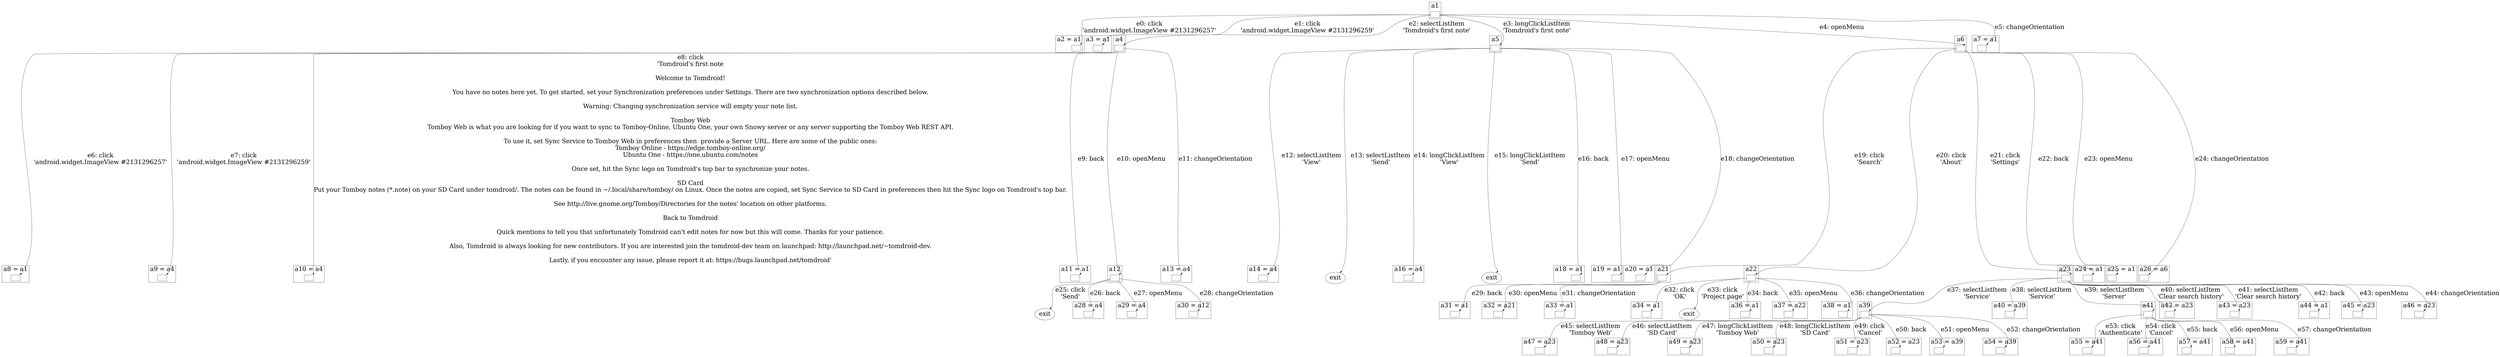 digraph GuiTree {

	graph [nodesep=1, fontsize=36];
	node [fontsize=36];
	edge [fontsize=36, headport=ne];

## Edges

	a1 -> a2 [label="e0: click\n'android.widget.ImageView #2131296257'"];
	a1 -> a3 [label="e1: click\n'android.widget.ImageView #2131296259'"];
	a1 -> a4 [label="e2: selectListItem\n'Tomdroid's first note'"];
	a1 -> a5 [label="e3: longClickListItem\n'Tomdroid's first note'"];
	a1 -> a6 [label="e4: openMenu"];
	a1 -> a7 [label="e5: changeOrientation"];
	a4 -> a8 [label="e6: click\n'android.widget.ImageView #2131296257'"];
	a4 -> a9 [label="e7: click\n'android.widget.ImageView #2131296259'"];
	a4 -> a10 [label="e8: click\n'Tomdroid's first note\n\nWelcome to Tomdroid!\n\nYou have no notes here yet. To get started, set your Synchronization preferences under Settings. There are two synchronization options described below.\n\nWarning: Changing synchronization service will empty your note list.\n\nTomboy Web\nTomboy Web is what you are looking for if you want to sync to Tomboy-Online, Ubuntu One, your own Snowy server or any server supporting the Tomboy Web REST API.\n\nTo use it, set Sync Service to Tomboy Web in preferences then  provide a Server URL. Here are some of the public ones:\nTomboy Online - https://edge.tomboy-online.org/\nUbuntu One - https://one.ubuntu.com/notes\n\nOnce set, hit the Sync logo on Tomdroid's top bar to synchronize your notes.\n\nSD Card\nPut your Tomboy notes (*.note) on your SD Card under tomdroid/. The notes can be found in ~/.local/share/tomboy/ on Linux. Once the notes are copied, set Sync Service to SD Card in preferences then hit the Sync logo on Tomdroid's top bar.\n\nSee http://live.gnome.org/Tomboy/Directories for the notes' location on other platforms.\n\nBack to Tomdroid\n\nQuick mentions to tell you that unfortunately Tomdroid can't edit notes for now but this will come. Thanks for your patience.\n\nAlso, Tomdroid is always looking for new contributors. If you are interested join the tomdroid-dev team on launchpad: http://launchpad.net/~tomdroid-dev.\n\nLastly, if you encounter any issue, please report it at: https://bugs.launchpad.net/tomdroid'"];
	a4 -> a11 [label="e9: back"];
	a4 -> a12 [label="e10: openMenu"];
	a4 -> a13 [label="e11: changeOrientation"];
	a5 -> a14 [label="e12: selectListItem\n'View'"];
	a5 -> a15 [label="e13: selectListItem\n'Send'"];
	a5 -> a16 [label="e14: longClickListItem\n'View'"];
	a5 -> a17 [label="e15: longClickListItem\n'Send'"];
	a5 -> a18 [label="e16: back"];
	a5 -> a19 [label="e17: openMenu"];
	a5 -> a20 [label="e18: changeOrientation"];
	a6 -> a21 [label="e19: click\n'Search'"];
	a6 -> a22 [label="e20: click\n'About'"];
	a6 -> a23 [label="e21: click\n'Settings'"];
	a6 -> a24 [label="e22: back"];
	a6 -> a25 [label="e23: openMenu"];
	a6 -> a26 [label="e24: changeOrientation"];
	a12 -> a27 [label="e25: click\n'Send'"];
	a12 -> a28 [label="e26: back"];
	a12 -> a29 [label="e27: openMenu"];
	a12 -> a30 [label="e28: changeOrientation"];
	a21 -> a31 [label="e29: back"];
	a21 -> a32 [label="e30: openMenu"];
	a21 -> a33 [label="e31: changeOrientation"];
	a22 -> a34 [label="e32: click\n'OK'"];
	a22 -> a35 [label="e33: click\n'Project page'"];
	a22 -> a36 [label="e34: back"];
	a22 -> a37 [label="e35: openMenu"];
	a22 -> a38 [label="e36: changeOrientation"];
	a23 -> a39 [label="e37: selectListItem\n'Service'"];
	a23 -> a40 [label="e38: selectListItem\n'Service'"];
	a23 -> a41 [label="e39: selectListItem\n'Server'"];
	a23 -> a42 [label="e40: selectListItem\n'Clear search history'"];
	a23 -> a43 [label="e41: selectListItem\n'Clear search history'"];
	a23 -> a44 [label="e42: back"];
	a23 -> a45 [label="e43: openMenu"];
	a23 -> a46 [label="e44: changeOrientation"];
	a39 -> a47 [label="e45: selectListItem\n'Tomboy Web'"];
	a39 -> a48 [label="e46: selectListItem\n'SD Card'"];
	a39 -> a49 [label="e47: longClickListItem\n'Tomboy Web'"];
	a39 -> a50 [label="e48: longClickListItem\n'SD Card'"];
	a39 -> a51 [label="e49: click\n'Cancel'"];
	a39 -> a52 [label="e50: back"];
	a39 -> a53 [label="e51: openMenu"];
	a39 -> a54 [label="e52: changeOrientation"];
	a41 -> a55 [label="e53: click\n'Authenticate'"];
	a41 -> a56 [label="e54: click\n'Cancel'"];
	a41 -> a57 [label="e55: back"];
	a41 -> a58 [label="e56: openMenu"];
	a41 -> a59 [label="e57: changeOrientation"];

## Nodes

	subgraph cluster_a1{label="a1"; a1};
	a1 [label="", shapefile="a1.jpg"];

	subgraph cluster_a2{label="a2 = a1"; a2};
	a2 [label="", shapefile="a2.jpg"];

	subgraph cluster_a3{label="a3 = a1"; a3};
	a3 [label="", shapefile="a3.jpg"];

	subgraph cluster_a4{label="a4"; a4};
	a4 [label="", shapefile="a4.jpg"];

	subgraph cluster_a5{label="a5"; a5};
	a5 [label="", shapefile="a5.jpg"];

	subgraph cluster_a6{label="a6"; a6};
	a6 [label="", shapefile="a6.jpg"];

	subgraph cluster_a7{label="a7 = a1"; a7};
	a7 [label="", shapefile="a7.jpg"];

	subgraph cluster_a8{label="a8 = a1"; a8};
	a8 [label="", shapefile="a8.jpg"];

	subgraph cluster_a9{label="a9 = a4"; a9};
	a9 [label="", shapefile="a9.jpg"];

	subgraph cluster_a10{label="a10 = a4"; a10};
	a10 [label="", shapefile="a10.jpg"];

	subgraph cluster_a11{label="a11 = a1"; a11};
	a11 [label="", shapefile="a11.jpg"];

	subgraph cluster_a12{label="a12"; a12};
	a12 [label="", shapefile="a12.jpg"];

	subgraph cluster_a13{label="a13 = a4"; a13};
	a13 [label="", shapefile="a13.jpg"];

	subgraph cluster_a14{label="a14 = a4"; a14};
	a14 [label="", shapefile="a14.jpg"];

	a15 [label="exit"];

	subgraph cluster_a16{label="a16 = a4"; a16};
	a16 [label="", shapefile="a16.jpg"];

	a17 [label="exit"];

	subgraph cluster_a18{label="a18 = a1"; a18};
	a18 [label="", shapefile="a18.jpg"];

	subgraph cluster_a19{label="a19 = a1"; a19};
	a19 [label="", shapefile="a19.jpg"];

	subgraph cluster_a20{label="a20 = a1"; a20};
	a20 [label="", shapefile="a20.jpg"];

	subgraph cluster_a21{label="a21"; a21};
	a21 [label="", shapefile="a21.jpg"];

	subgraph cluster_a22{label="a22"; a22};
	a22 [label="", shapefile="a22.jpg"];

	subgraph cluster_a23{label="a23"; a23};
	a23 [label="", shapefile="a23.jpg"];

	subgraph cluster_a24{label="a24 = a1"; a24};
	a24 [label="", shapefile="a24.jpg"];

	subgraph cluster_a25{label="a25 = a1"; a25};
	a25 [label="", shapefile="a25.jpg"];

	subgraph cluster_a26{label="a26 = a6"; a26};
	a26 [label="", shapefile="a26.jpg"];

	a27 [label="exit"];

	subgraph cluster_a28{label="a28 = a4"; a28};
	a28 [label="", shapefile="a28.jpg"];

	subgraph cluster_a29{label="a29 = a4"; a29};
	a29 [label="", shapefile="a29.jpg"];

	subgraph cluster_a30{label="a30 = a12"; a30};
	a30 [label="", shapefile="a30.jpg"];

	subgraph cluster_a31{label="a31 = a1"; a31};
	a31 [label="", shapefile="a31.jpg"];

	subgraph cluster_a32{label="a32 = a21"; a32};
	a32 [label="", shapefile="a32.jpg"];

	subgraph cluster_a33{label="a33 = a1"; a33};
	a33 [label="", shapefile="a33.jpg"];

	subgraph cluster_a34{label="a34 = a1"; a34};
	a34 [label="", shapefile="a34.jpg"];

	a35 [label="exit"];

	subgraph cluster_a36{label="a36 = a1"; a36};
	a36 [label="", shapefile="a36.jpg"];

	subgraph cluster_a37{label="a37 = a22"; a37};
	a37 [label="", shapefile="a37.jpg"];

	subgraph cluster_a38{label="a38 = a1"; a38};
	a38 [label="", shapefile="a38.jpg"];

	subgraph cluster_a39{label="a39"; a39};
	a39 [label="", shapefile="a39.jpg"];

	subgraph cluster_a40{label="a40 = a39"; a40};
	a40 [label="", shapefile="a40.jpg"];

	subgraph cluster_a41{label="a41"; a41};
	a41 [label="", shapefile="a41.jpg"];

	subgraph cluster_a42{label="a42 = a23"; a42};
	a42 [label="", shapefile="a42.jpg"];

	subgraph cluster_a43{label="a43 = a23"; a43};
	a43 [label="", shapefile="a43.jpg"];

	subgraph cluster_a44{label="a44 = a1"; a44};
	a44 [label="", shapefile="a44.jpg"];

	subgraph cluster_a45{label="a45 = a23"; a45};
	a45 [label="", shapefile="a45.jpg"];

	subgraph cluster_a46{label="a46 = a23"; a46};
	a46 [label="", shapefile="a46.jpg"];

	subgraph cluster_a47{label="a47 = a23"; a47};
	a47 [label="", shapefile="a47.jpg"];

	subgraph cluster_a48{label="a48 = a23"; a48};
	a48 [label="", shapefile="a48.jpg"];

	subgraph cluster_a49{label="a49 = a23"; a49};
	a49 [label="", shapefile="a49.jpg"];

	subgraph cluster_a50{label="a50 = a23"; a50};
	a50 [label="", shapefile="a50.jpg"];

	subgraph cluster_a51{label="a51 = a23"; a51};
	a51 [label="", shapefile="a51.jpg"];

	subgraph cluster_a52{label="a52 = a23"; a52};
	a52 [label="", shapefile="a52.jpg"];

	subgraph cluster_a53{label="a53 = a39"; a53};
	a53 [label="", shapefile="a53.jpg"];

	subgraph cluster_a54{label="a54 = a39"; a54};
	a54 [label="", shapefile="a54.jpg"];

	subgraph cluster_a55{label="a55 = a41"; a55};
	a55 [label="", shapefile="a55.jpg"];

	subgraph cluster_a56{label="a56 = a41"; a56};
	a56 [label="", shapefile="a56.jpg"];

	subgraph cluster_a57{label="a57 = a41"; a57};
	a57 [label="", shapefile="a57.jpg"];

	subgraph cluster_a58{label="a58 = a41"; a58};
	a58 [label="", shapefile="a58.jpg"];

	subgraph cluster_a59{label="a59 = a41"; a59};
	a59 [label="", shapefile="a59.jpg"];

}

